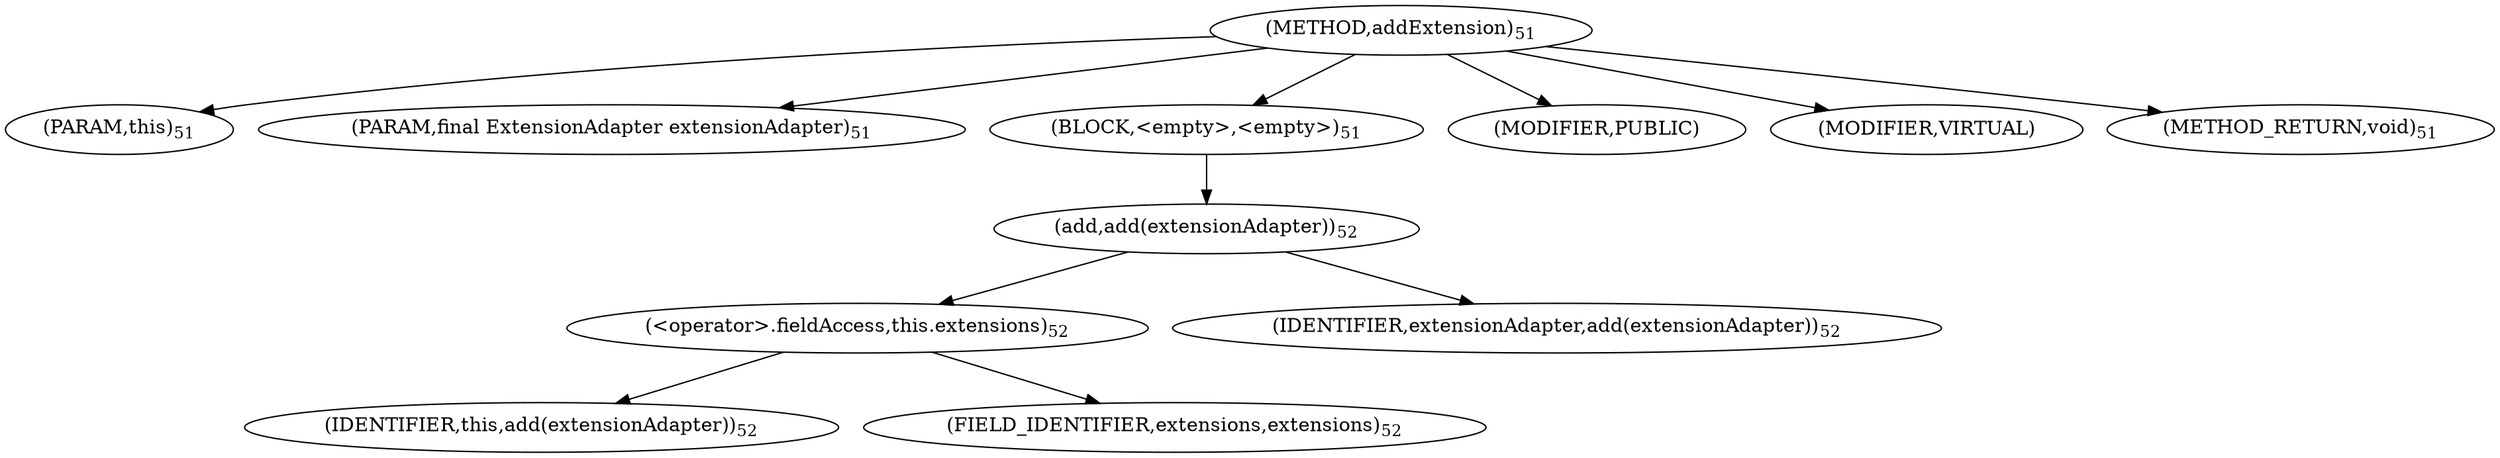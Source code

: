 digraph "addExtension" {  
"22" [label = <(METHOD,addExtension)<SUB>51</SUB>> ]
"23" [label = <(PARAM,this)<SUB>51</SUB>> ]
"24" [label = <(PARAM,final ExtensionAdapter extensionAdapter)<SUB>51</SUB>> ]
"25" [label = <(BLOCK,&lt;empty&gt;,&lt;empty&gt;)<SUB>51</SUB>> ]
"26" [label = <(add,add(extensionAdapter))<SUB>52</SUB>> ]
"27" [label = <(&lt;operator&gt;.fieldAccess,this.extensions)<SUB>52</SUB>> ]
"28" [label = <(IDENTIFIER,this,add(extensionAdapter))<SUB>52</SUB>> ]
"29" [label = <(FIELD_IDENTIFIER,extensions,extensions)<SUB>52</SUB>> ]
"30" [label = <(IDENTIFIER,extensionAdapter,add(extensionAdapter))<SUB>52</SUB>> ]
"31" [label = <(MODIFIER,PUBLIC)> ]
"32" [label = <(MODIFIER,VIRTUAL)> ]
"33" [label = <(METHOD_RETURN,void)<SUB>51</SUB>> ]
  "22" -> "23" 
  "22" -> "24" 
  "22" -> "25" 
  "22" -> "31" 
  "22" -> "32" 
  "22" -> "33" 
  "25" -> "26" 
  "26" -> "27" 
  "26" -> "30" 
  "27" -> "28" 
  "27" -> "29" 
}
